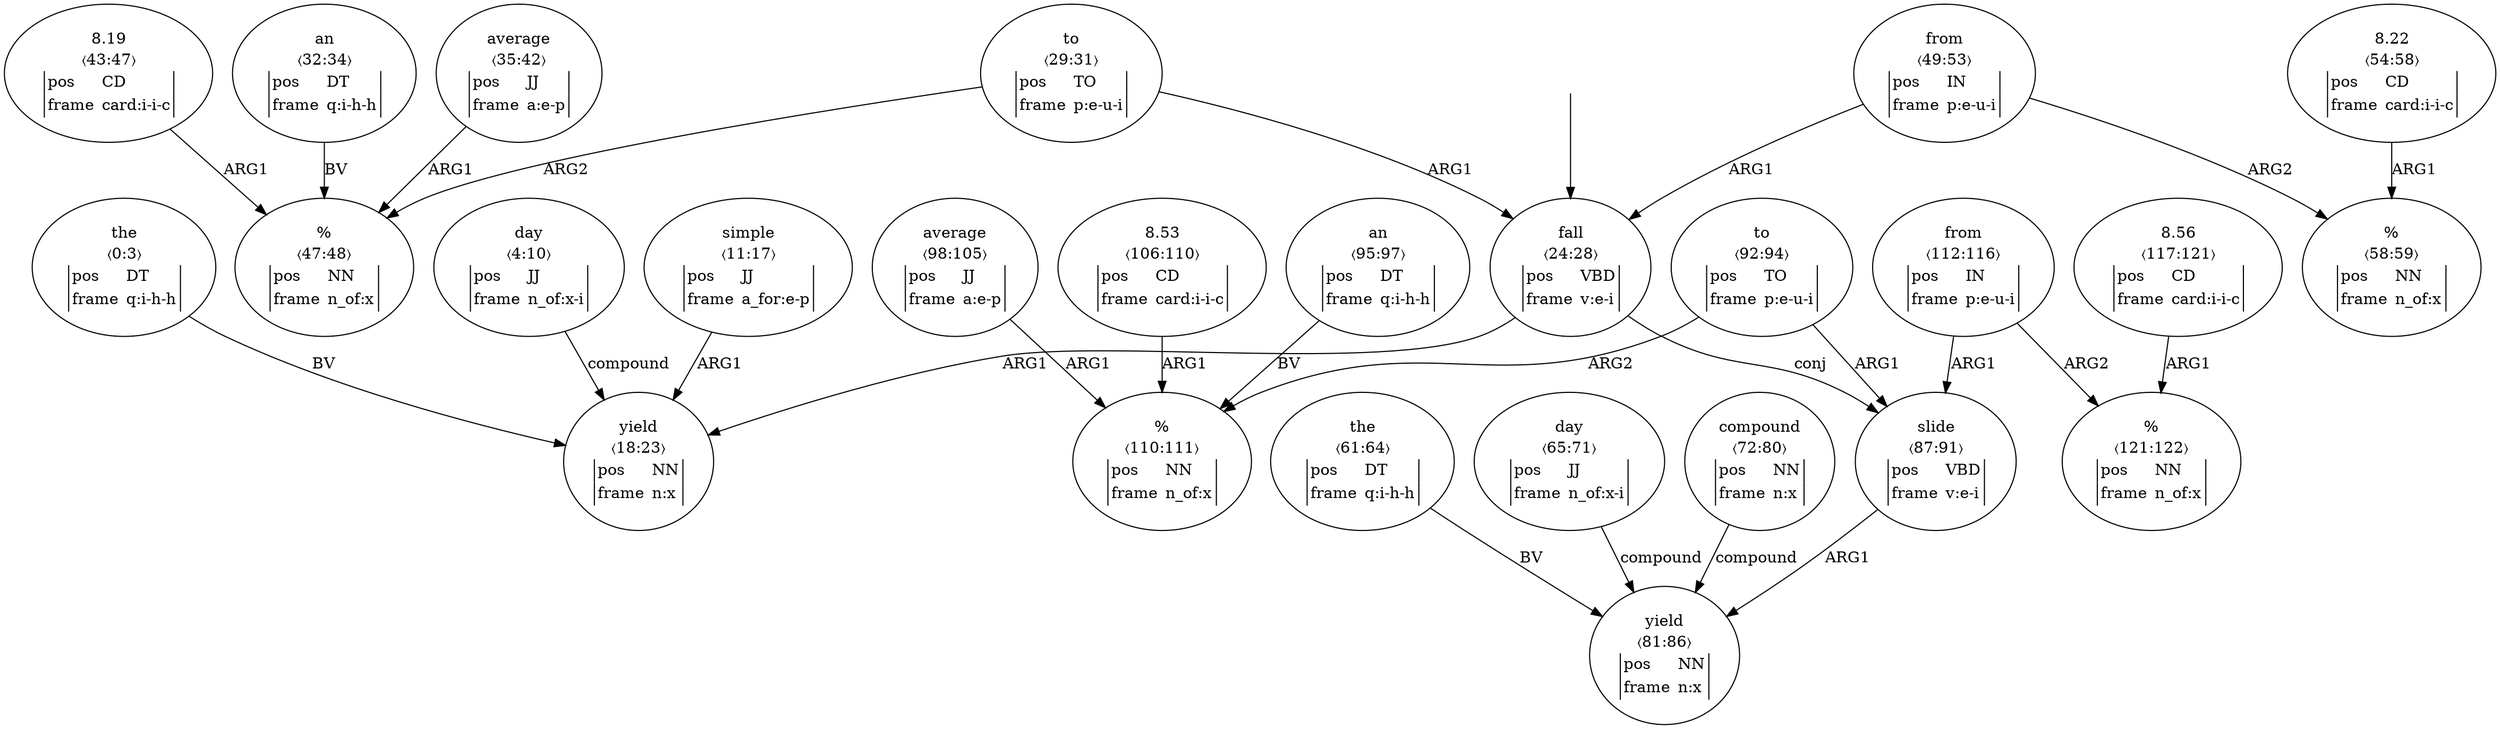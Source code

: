 digraph "20004017" {
  top [ style=invis ];
  top -> 4;
  0 [ label=<<table align="center" border="0" cellspacing="0"><tr><td colspan="2">the</td></tr><tr><td colspan="2">〈0:3〉</td></tr><tr><td sides="l" border="1" align="left">pos</td><td sides="r" border="1" align="left">DT</td></tr><tr><td sides="l" border="1" align="left">frame</td><td sides="r" border="1" align="left">q:i-h-h</td></tr></table>> ];
  1 [ label=<<table align="center" border="0" cellspacing="0"><tr><td colspan="2">day</td></tr><tr><td colspan="2">〈4:10〉</td></tr><tr><td sides="l" border="1" align="left">pos</td><td sides="r" border="1" align="left">JJ</td></tr><tr><td sides="l" border="1" align="left">frame</td><td sides="r" border="1" align="left">n_of:x-i</td></tr></table>> ];
  2 [ label=<<table align="center" border="0" cellspacing="0"><tr><td colspan="2">simple</td></tr><tr><td colspan="2">〈11:17〉</td></tr><tr><td sides="l" border="1" align="left">pos</td><td sides="r" border="1" align="left">JJ</td></tr><tr><td sides="l" border="1" align="left">frame</td><td sides="r" border="1" align="left">a_for:e-p</td></tr></table>> ];
  3 [ label=<<table align="center" border="0" cellspacing="0"><tr><td colspan="2">yield</td></tr><tr><td colspan="2">〈18:23〉</td></tr><tr><td sides="l" border="1" align="left">pos</td><td sides="r" border="1" align="left">NN</td></tr><tr><td sides="l" border="1" align="left">frame</td><td sides="r" border="1" align="left">n:x</td></tr></table>> ];
  4 [ label=<<table align="center" border="0" cellspacing="0"><tr><td colspan="2">fall</td></tr><tr><td colspan="2">〈24:28〉</td></tr><tr><td sides="l" border="1" align="left">pos</td><td sides="r" border="1" align="left">VBD</td></tr><tr><td sides="l" border="1" align="left">frame</td><td sides="r" border="1" align="left">v:e-i</td></tr></table>> ];
  5 [ label=<<table align="center" border="0" cellspacing="0"><tr><td colspan="2">to</td></tr><tr><td colspan="2">〈29:31〉</td></tr><tr><td sides="l" border="1" align="left">pos</td><td sides="r" border="1" align="left">TO</td></tr><tr><td sides="l" border="1" align="left">frame</td><td sides="r" border="1" align="left">p:e-u-i</td></tr></table>> ];
  6 [ label=<<table align="center" border="0" cellspacing="0"><tr><td colspan="2">an</td></tr><tr><td colspan="2">〈32:34〉</td></tr><tr><td sides="l" border="1" align="left">pos</td><td sides="r" border="1" align="left">DT</td></tr><tr><td sides="l" border="1" align="left">frame</td><td sides="r" border="1" align="left">q:i-h-h</td></tr></table>> ];
  7 [ label=<<table align="center" border="0" cellspacing="0"><tr><td colspan="2">average</td></tr><tr><td colspan="2">〈35:42〉</td></tr><tr><td sides="l" border="1" align="left">pos</td><td sides="r" border="1" align="left">JJ</td></tr><tr><td sides="l" border="1" align="left">frame</td><td sides="r" border="1" align="left">a:e-p</td></tr></table>> ];
  8 [ label=<<table align="center" border="0" cellspacing="0"><tr><td colspan="2">8.19</td></tr><tr><td colspan="2">〈43:47〉</td></tr><tr><td sides="l" border="1" align="left">pos</td><td sides="r" border="1" align="left">CD</td></tr><tr><td sides="l" border="1" align="left">frame</td><td sides="r" border="1" align="left">card:i-i-c</td></tr></table>> ];
  9 [ label=<<table align="center" border="0" cellspacing="0"><tr><td colspan="2">%</td></tr><tr><td colspan="2">〈47:48〉</td></tr><tr><td sides="l" border="1" align="left">pos</td><td sides="r" border="1" align="left">NN</td></tr><tr><td sides="l" border="1" align="left">frame</td><td sides="r" border="1" align="left">n_of:x</td></tr></table>> ];
  10 [ label=<<table align="center" border="0" cellspacing="0"><tr><td colspan="2">from</td></tr><tr><td colspan="2">〈49:53〉</td></tr><tr><td sides="l" border="1" align="left">pos</td><td sides="r" border="1" align="left">IN</td></tr><tr><td sides="l" border="1" align="left">frame</td><td sides="r" border="1" align="left">p:e-u-i</td></tr></table>> ];
  11 [ label=<<table align="center" border="0" cellspacing="0"><tr><td colspan="2">8.22</td></tr><tr><td colspan="2">〈54:58〉</td></tr><tr><td sides="l" border="1" align="left">pos</td><td sides="r" border="1" align="left">CD</td></tr><tr><td sides="l" border="1" align="left">frame</td><td sides="r" border="1" align="left">card:i-i-c</td></tr></table>> ];
  12 [ label=<<table align="center" border="0" cellspacing="0"><tr><td colspan="2">%</td></tr><tr><td colspan="2">〈58:59〉</td></tr><tr><td sides="l" border="1" align="left">pos</td><td sides="r" border="1" align="left">NN</td></tr><tr><td sides="l" border="1" align="left">frame</td><td sides="r" border="1" align="left">n_of:x</td></tr></table>> ];
  14 [ label=<<table align="center" border="0" cellspacing="0"><tr><td colspan="2">the</td></tr><tr><td colspan="2">〈61:64〉</td></tr><tr><td sides="l" border="1" align="left">pos</td><td sides="r" border="1" align="left">DT</td></tr><tr><td sides="l" border="1" align="left">frame</td><td sides="r" border="1" align="left">q:i-h-h</td></tr></table>> ];
  15 [ label=<<table align="center" border="0" cellspacing="0"><tr><td colspan="2">day</td></tr><tr><td colspan="2">〈65:71〉</td></tr><tr><td sides="l" border="1" align="left">pos</td><td sides="r" border="1" align="left">JJ</td></tr><tr><td sides="l" border="1" align="left">frame</td><td sides="r" border="1" align="left">n_of:x-i</td></tr></table>> ];
  16 [ label=<<table align="center" border="0" cellspacing="0"><tr><td colspan="2">compound</td></tr><tr><td colspan="2">〈72:80〉</td></tr><tr><td sides="l" border="1" align="left">pos</td><td sides="r" border="1" align="left">NN</td></tr><tr><td sides="l" border="1" align="left">frame</td><td sides="r" border="1" align="left">n:x</td></tr></table>> ];
  17 [ label=<<table align="center" border="0" cellspacing="0"><tr><td colspan="2">yield</td></tr><tr><td colspan="2">〈81:86〉</td></tr><tr><td sides="l" border="1" align="left">pos</td><td sides="r" border="1" align="left">NN</td></tr><tr><td sides="l" border="1" align="left">frame</td><td sides="r" border="1" align="left">n:x</td></tr></table>> ];
  18 [ label=<<table align="center" border="0" cellspacing="0"><tr><td colspan="2">slide</td></tr><tr><td colspan="2">〈87:91〉</td></tr><tr><td sides="l" border="1" align="left">pos</td><td sides="r" border="1" align="left">VBD</td></tr><tr><td sides="l" border="1" align="left">frame</td><td sides="r" border="1" align="left">v:e-i</td></tr></table>> ];
  19 [ label=<<table align="center" border="0" cellspacing="0"><tr><td colspan="2">to</td></tr><tr><td colspan="2">〈92:94〉</td></tr><tr><td sides="l" border="1" align="left">pos</td><td sides="r" border="1" align="left">TO</td></tr><tr><td sides="l" border="1" align="left">frame</td><td sides="r" border="1" align="left">p:e-u-i</td></tr></table>> ];
  20 [ label=<<table align="center" border="0" cellspacing="0"><tr><td colspan="2">an</td></tr><tr><td colspan="2">〈95:97〉</td></tr><tr><td sides="l" border="1" align="left">pos</td><td sides="r" border="1" align="left">DT</td></tr><tr><td sides="l" border="1" align="left">frame</td><td sides="r" border="1" align="left">q:i-h-h</td></tr></table>> ];
  21 [ label=<<table align="center" border="0" cellspacing="0"><tr><td colspan="2">average</td></tr><tr><td colspan="2">〈98:105〉</td></tr><tr><td sides="l" border="1" align="left">pos</td><td sides="r" border="1" align="left">JJ</td></tr><tr><td sides="l" border="1" align="left">frame</td><td sides="r" border="1" align="left">a:e-p</td></tr></table>> ];
  22 [ label=<<table align="center" border="0" cellspacing="0"><tr><td colspan="2">8.53</td></tr><tr><td colspan="2">〈106:110〉</td></tr><tr><td sides="l" border="1" align="left">pos</td><td sides="r" border="1" align="left">CD</td></tr><tr><td sides="l" border="1" align="left">frame</td><td sides="r" border="1" align="left">card:i-i-c</td></tr></table>> ];
  23 [ label=<<table align="center" border="0" cellspacing="0"><tr><td colspan="2">%</td></tr><tr><td colspan="2">〈110:111〉</td></tr><tr><td sides="l" border="1" align="left">pos</td><td sides="r" border="1" align="left">NN</td></tr><tr><td sides="l" border="1" align="left">frame</td><td sides="r" border="1" align="left">n_of:x</td></tr></table>> ];
  24 [ label=<<table align="center" border="0" cellspacing="0"><tr><td colspan="2">from</td></tr><tr><td colspan="2">〈112:116〉</td></tr><tr><td sides="l" border="1" align="left">pos</td><td sides="r" border="1" align="left">IN</td></tr><tr><td sides="l" border="1" align="left">frame</td><td sides="r" border="1" align="left">p:e-u-i</td></tr></table>> ];
  25 [ label=<<table align="center" border="0" cellspacing="0"><tr><td colspan="2">8.56</td></tr><tr><td colspan="2">〈117:121〉</td></tr><tr><td sides="l" border="1" align="left">pos</td><td sides="r" border="1" align="left">CD</td></tr><tr><td sides="l" border="1" align="left">frame</td><td sides="r" border="1" align="left">card:i-i-c</td></tr></table>> ];
  26 [ label=<<table align="center" border="0" cellspacing="0"><tr><td colspan="2">%</td></tr><tr><td colspan="2">〈121:122〉</td></tr><tr><td sides="l" border="1" align="left">pos</td><td sides="r" border="1" align="left">NN</td></tr><tr><td sides="l" border="1" align="left">frame</td><td sides="r" border="1" align="left">n_of:x</td></tr></table>> ];
  18 -> 17 [ label="ARG1" ];
  4 -> 3 [ label="ARG1" ];
  24 -> 26 [ label="ARG2" ];
  4 -> 18 [ label="conj" ];
  20 -> 23 [ label="BV" ];
  21 -> 23 [ label="ARG1" ];
  25 -> 26 [ label="ARG1" ];
  8 -> 9 [ label="ARG1" ];
  15 -> 17 [ label="compound" ];
  22 -> 23 [ label="ARG1" ];
  5 -> 9 [ label="ARG2" ];
  5 -> 4 [ label="ARG1" ];
  16 -> 17 [ label="compound" ];
  11 -> 12 [ label="ARG1" ];
  1 -> 3 [ label="compound" ];
  10 -> 4 [ label="ARG1" ];
  2 -> 3 [ label="ARG1" ];
  24 -> 18 [ label="ARG1" ];
  14 -> 17 [ label="BV" ];
  19 -> 18 [ label="ARG1" ];
  19 -> 23 [ label="ARG2" ];
  10 -> 12 [ label="ARG2" ];
  6 -> 9 [ label="BV" ];
  0 -> 3 [ label="BV" ];
  7 -> 9 [ label="ARG1" ];
}

